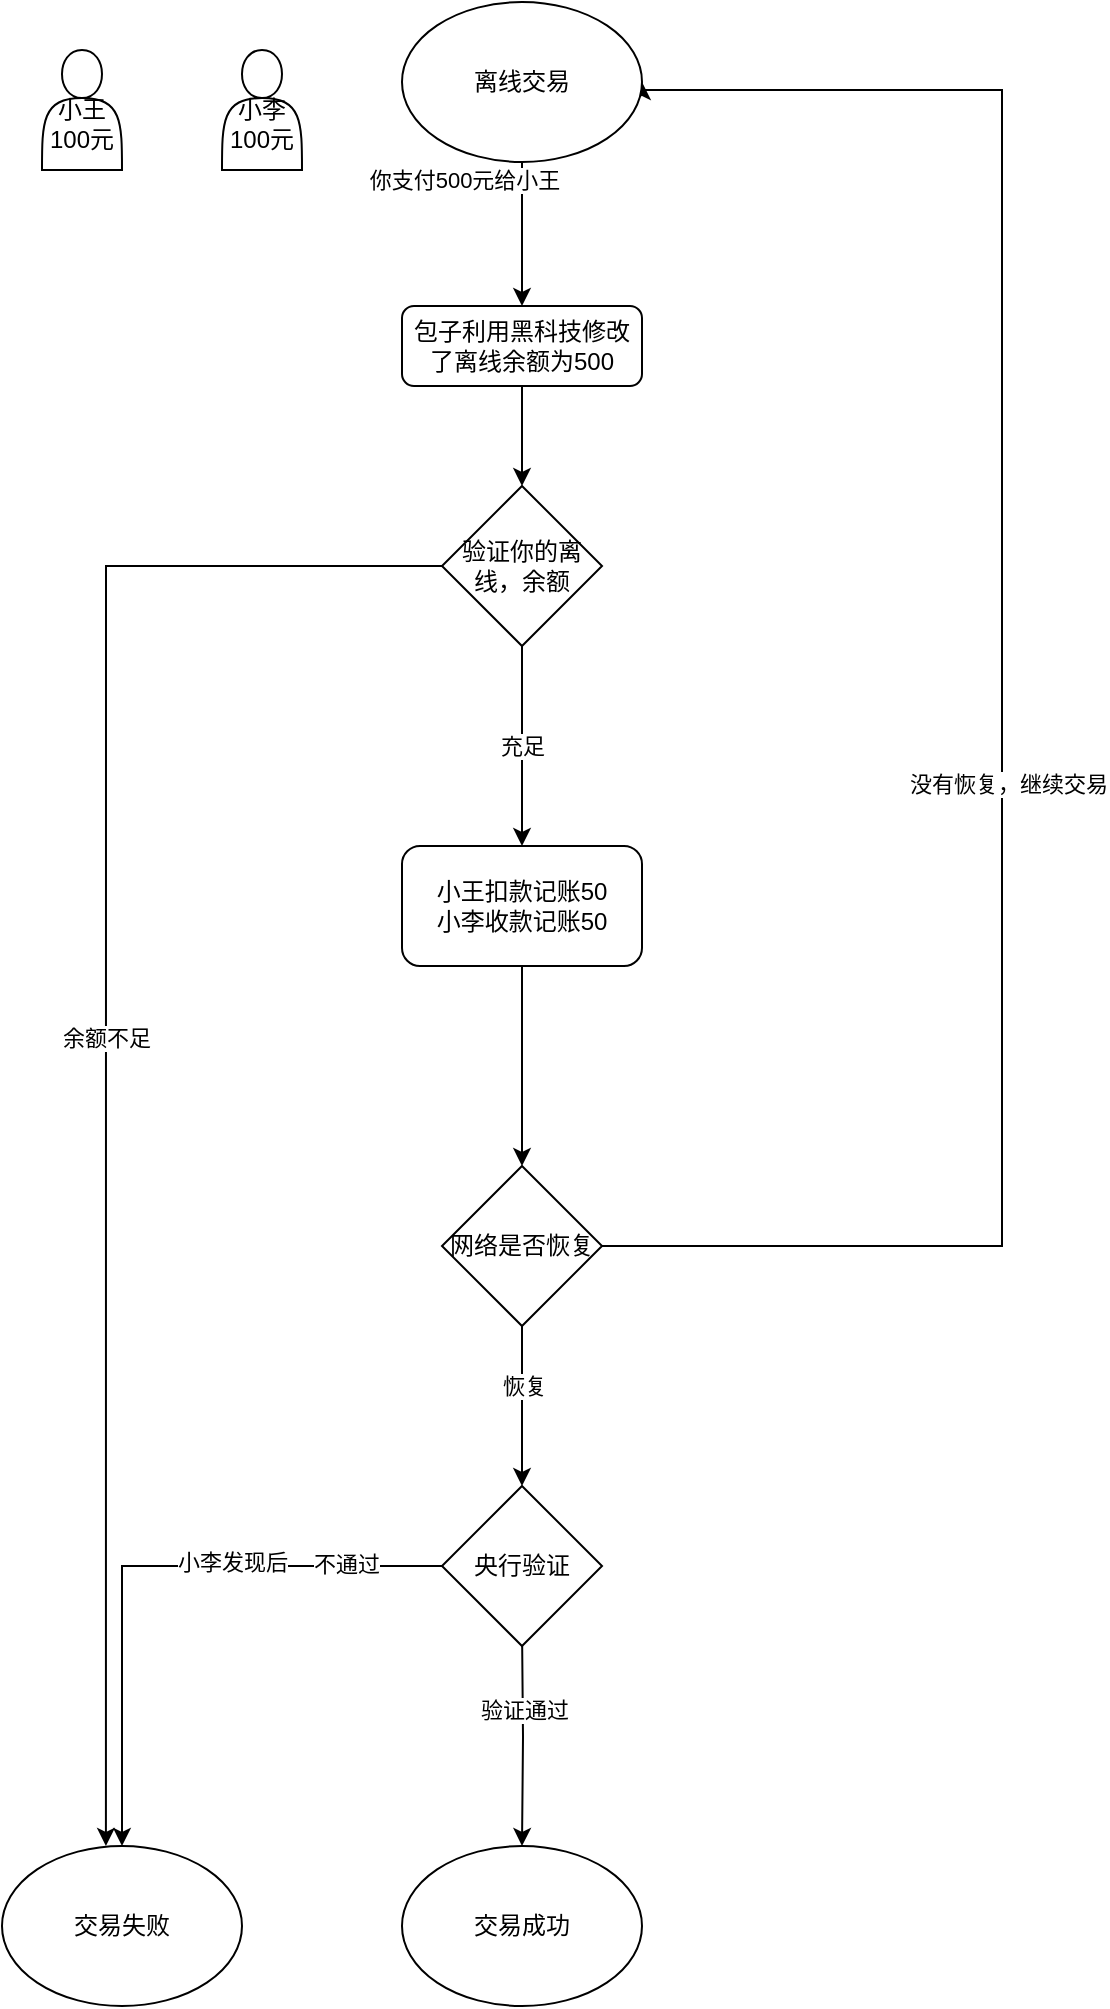 <mxfile version="13.10.8" type="github">
  <diagram id="C5RBs43oDa-KdzZeNtuy" name="Page-1">
    <mxGraphModel dx="1422" dy="794" grid="1" gridSize="10" guides="1" tooltips="1" connect="1" arrows="1" fold="1" page="1" pageScale="1" pageWidth="827" pageHeight="1169" math="0" shadow="0">
      <root>
        <mxCell id="WIyWlLk6GJQsqaUBKTNV-0" />
        <mxCell id="WIyWlLk6GJQsqaUBKTNV-1" parent="WIyWlLk6GJQsqaUBKTNV-0" />
        <mxCell id="pVyZZb6Da7SU6Qo7WRQK-0" value="&lt;br&gt;小王&lt;br&gt;100元" style="shape=actor;whiteSpace=wrap;html=1;" vertex="1" parent="WIyWlLk6GJQsqaUBKTNV-1">
          <mxGeometry x="110" y="152" width="40" height="60" as="geometry" />
        </mxCell>
        <mxCell id="pVyZZb6Da7SU6Qo7WRQK-1" value="&lt;br&gt;小李&lt;br&gt;100元" style="shape=actor;whiteSpace=wrap;html=1;" vertex="1" parent="WIyWlLk6GJQsqaUBKTNV-1">
          <mxGeometry x="200" y="152" width="40" height="60" as="geometry" />
        </mxCell>
        <mxCell id="pVyZZb6Da7SU6Qo7WRQK-10" value="" style="endArrow=classic;html=1;entryX=0.5;entryY=0;entryDx=0;entryDy=0;" edge="1" parent="WIyWlLk6GJQsqaUBKTNV-1" target="pVyZZb6Da7SU6Qo7WRQK-38">
          <mxGeometry width="50" height="50" relative="1" as="geometry">
            <mxPoint x="350" y="140" as="sourcePoint" />
            <mxPoint x="350" y="330" as="targetPoint" />
          </mxGeometry>
        </mxCell>
        <mxCell id="pVyZZb6Da7SU6Qo7WRQK-11" value="你支付500元给小王" style="edgeLabel;html=1;align=center;verticalAlign=middle;resizable=0;points=[];" vertex="1" connectable="0" parent="pVyZZb6Da7SU6Qo7WRQK-10">
          <mxGeometry x="0.1" y="-4" relative="1" as="geometry">
            <mxPoint x="-25" as="offset" />
          </mxGeometry>
        </mxCell>
        <mxCell id="pVyZZb6Da7SU6Qo7WRQK-15" value="余额不足" style="edgeStyle=orthogonalEdgeStyle;rounded=0;orthogonalLoop=1;jettySize=auto;html=1;entryX=0.433;entryY=0;entryDx=0;entryDy=0;entryPerimeter=0;" edge="1" parent="WIyWlLk6GJQsqaUBKTNV-1" source="pVyZZb6Da7SU6Qo7WRQK-13" target="pVyZZb6Da7SU6Qo7WRQK-16">
          <mxGeometry relative="1" as="geometry">
            <mxPoint x="290" y="650" as="targetPoint" />
          </mxGeometry>
        </mxCell>
        <mxCell id="pVyZZb6Da7SU6Qo7WRQK-19" value="充足" style="edgeStyle=orthogonalEdgeStyle;rounded=0;orthogonalLoop=1;jettySize=auto;html=1;entryX=0.5;entryY=0;entryDx=0;entryDy=0;" edge="1" parent="WIyWlLk6GJQsqaUBKTNV-1" source="pVyZZb6Da7SU6Qo7WRQK-13" target="pVyZZb6Da7SU6Qo7WRQK-20">
          <mxGeometry relative="1" as="geometry">
            <mxPoint x="350" y="530" as="targetPoint" />
          </mxGeometry>
        </mxCell>
        <mxCell id="pVyZZb6Da7SU6Qo7WRQK-13" value="验证你的离线，余额" style="rhombus;whiteSpace=wrap;html=1;" vertex="1" parent="WIyWlLk6GJQsqaUBKTNV-1">
          <mxGeometry x="310" y="370" width="80" height="80" as="geometry" />
        </mxCell>
        <mxCell id="pVyZZb6Da7SU6Qo7WRQK-16" value="交易失败" style="ellipse;whiteSpace=wrap;html=1;" vertex="1" parent="WIyWlLk6GJQsqaUBKTNV-1">
          <mxGeometry x="90" y="1050" width="120" height="80" as="geometry" />
        </mxCell>
        <mxCell id="pVyZZb6Da7SU6Qo7WRQK-17" value="交易成功" style="ellipse;whiteSpace=wrap;html=1;" vertex="1" parent="WIyWlLk6GJQsqaUBKTNV-1">
          <mxGeometry x="290" y="1050" width="120" height="80" as="geometry" />
        </mxCell>
        <mxCell id="pVyZZb6Da7SU6Qo7WRQK-22" style="edgeStyle=orthogonalEdgeStyle;rounded=0;orthogonalLoop=1;jettySize=auto;html=1;entryX=0.5;entryY=0;entryDx=0;entryDy=0;" edge="1" parent="WIyWlLk6GJQsqaUBKTNV-1" source="pVyZZb6Da7SU6Qo7WRQK-20" target="pVyZZb6Da7SU6Qo7WRQK-21">
          <mxGeometry relative="1" as="geometry" />
        </mxCell>
        <mxCell id="pVyZZb6Da7SU6Qo7WRQK-20" value="小王扣款记账50&lt;br&gt;小李收款记账50" style="rounded=1;whiteSpace=wrap;html=1;" vertex="1" parent="WIyWlLk6GJQsqaUBKTNV-1">
          <mxGeometry x="290" y="550" width="120" height="60" as="geometry" />
        </mxCell>
        <mxCell id="pVyZZb6Da7SU6Qo7WRQK-28" value="" style="edgeStyle=orthogonalEdgeStyle;rounded=0;orthogonalLoop=1;jettySize=auto;html=1;" edge="1" parent="WIyWlLk6GJQsqaUBKTNV-1" source="pVyZZb6Da7SU6Qo7WRQK-21" target="pVyZZb6Da7SU6Qo7WRQK-27">
          <mxGeometry relative="1" as="geometry" />
        </mxCell>
        <mxCell id="pVyZZb6Da7SU6Qo7WRQK-32" value="恢复" style="edgeLabel;html=1;align=center;verticalAlign=middle;resizable=0;points=[];" vertex="1" connectable="0" parent="pVyZZb6Da7SU6Qo7WRQK-28">
          <mxGeometry x="-0.25" y="1" relative="1" as="geometry">
            <mxPoint as="offset" />
          </mxGeometry>
        </mxCell>
        <mxCell id="pVyZZb6Da7SU6Qo7WRQK-33" style="edgeStyle=orthogonalEdgeStyle;rounded=0;orthogonalLoop=1;jettySize=auto;html=1;entryX=1;entryY=0.5;entryDx=0;entryDy=0;" edge="1" parent="WIyWlLk6GJQsqaUBKTNV-1" source="pVyZZb6Da7SU6Qo7WRQK-21" target="pVyZZb6Da7SU6Qo7WRQK-35">
          <mxGeometry relative="1" as="geometry">
            <mxPoint x="570" y="120" as="targetPoint" />
            <Array as="points">
              <mxPoint x="590" y="750" />
              <mxPoint x="590" y="172" />
            </Array>
          </mxGeometry>
        </mxCell>
        <mxCell id="pVyZZb6Da7SU6Qo7WRQK-34" value="没有恢复，继续交易" style="edgeLabel;html=1;align=center;verticalAlign=middle;resizable=0;points=[];" vertex="1" connectable="0" parent="pVyZZb6Da7SU6Qo7WRQK-33">
          <mxGeometry x="-0.103" y="-3" relative="1" as="geometry">
            <mxPoint as="offset" />
          </mxGeometry>
        </mxCell>
        <mxCell id="pVyZZb6Da7SU6Qo7WRQK-21" value="网络是否恢复" style="rhombus;whiteSpace=wrap;html=1;" vertex="1" parent="WIyWlLk6GJQsqaUBKTNV-1">
          <mxGeometry x="310" y="710" width="80" height="80" as="geometry" />
        </mxCell>
        <mxCell id="pVyZZb6Da7SU6Qo7WRQK-26" style="edgeStyle=orthogonalEdgeStyle;rounded=0;orthogonalLoop=1;jettySize=auto;html=1;" edge="1" parent="WIyWlLk6GJQsqaUBKTNV-1" target="pVyZZb6Da7SU6Qo7WRQK-17">
          <mxGeometry relative="1" as="geometry">
            <mxPoint x="350" y="940" as="sourcePoint" />
          </mxGeometry>
        </mxCell>
        <mxCell id="pVyZZb6Da7SU6Qo7WRQK-29" value="验证通过" style="edgeLabel;html=1;align=center;verticalAlign=middle;resizable=0;points=[];" vertex="1" connectable="0" parent="pVyZZb6Da7SU6Qo7WRQK-26">
          <mxGeometry x="-0.236" relative="1" as="geometry">
            <mxPoint as="offset" />
          </mxGeometry>
        </mxCell>
        <mxCell id="pVyZZb6Da7SU6Qo7WRQK-30" style="edgeStyle=orthogonalEdgeStyle;rounded=0;orthogonalLoop=1;jettySize=auto;html=1;" edge="1" parent="WIyWlLk6GJQsqaUBKTNV-1" source="pVyZZb6Da7SU6Qo7WRQK-27" target="pVyZZb6Da7SU6Qo7WRQK-16">
          <mxGeometry relative="1" as="geometry">
            <Array as="points">
              <mxPoint x="150" y="910" />
            </Array>
          </mxGeometry>
        </mxCell>
        <mxCell id="pVyZZb6Da7SU6Qo7WRQK-31" value="不通过" style="edgeLabel;html=1;align=center;verticalAlign=middle;resizable=0;points=[];" vertex="1" connectable="0" parent="pVyZZb6Da7SU6Qo7WRQK-30">
          <mxGeometry x="-0.68" y="-1" relative="1" as="geometry">
            <mxPoint as="offset" />
          </mxGeometry>
        </mxCell>
        <mxCell id="pVyZZb6Da7SU6Qo7WRQK-40" value="小李发现后" style="edgeLabel;html=1;align=center;verticalAlign=middle;resizable=0;points=[];" vertex="1" connectable="0" parent="pVyZZb6Da7SU6Qo7WRQK-30">
          <mxGeometry x="-0.3" y="-2" relative="1" as="geometry">
            <mxPoint as="offset" />
          </mxGeometry>
        </mxCell>
        <mxCell id="pVyZZb6Da7SU6Qo7WRQK-27" value="央行验证" style="rhombus;whiteSpace=wrap;html=1;" vertex="1" parent="WIyWlLk6GJQsqaUBKTNV-1">
          <mxGeometry x="310" y="870" width="80" height="80" as="geometry" />
        </mxCell>
        <mxCell id="pVyZZb6Da7SU6Qo7WRQK-35" value="离线交易" style="ellipse;whiteSpace=wrap;html=1;" vertex="1" parent="WIyWlLk6GJQsqaUBKTNV-1">
          <mxGeometry x="290" y="128" width="120" height="80" as="geometry" />
        </mxCell>
        <mxCell id="pVyZZb6Da7SU6Qo7WRQK-39" style="edgeStyle=orthogonalEdgeStyle;rounded=0;orthogonalLoop=1;jettySize=auto;html=1;entryX=0.5;entryY=0;entryDx=0;entryDy=0;" edge="1" parent="WIyWlLk6GJQsqaUBKTNV-1" source="pVyZZb6Da7SU6Qo7WRQK-38" target="pVyZZb6Da7SU6Qo7WRQK-13">
          <mxGeometry relative="1" as="geometry" />
        </mxCell>
        <mxCell id="pVyZZb6Da7SU6Qo7WRQK-38" value="&lt;span&gt;包子利用黑科技修改了离线余额为500&lt;/span&gt;" style="rounded=1;whiteSpace=wrap;html=1;" vertex="1" parent="WIyWlLk6GJQsqaUBKTNV-1">
          <mxGeometry x="290" y="280" width="120" height="40" as="geometry" />
        </mxCell>
      </root>
    </mxGraphModel>
  </diagram>
</mxfile>
